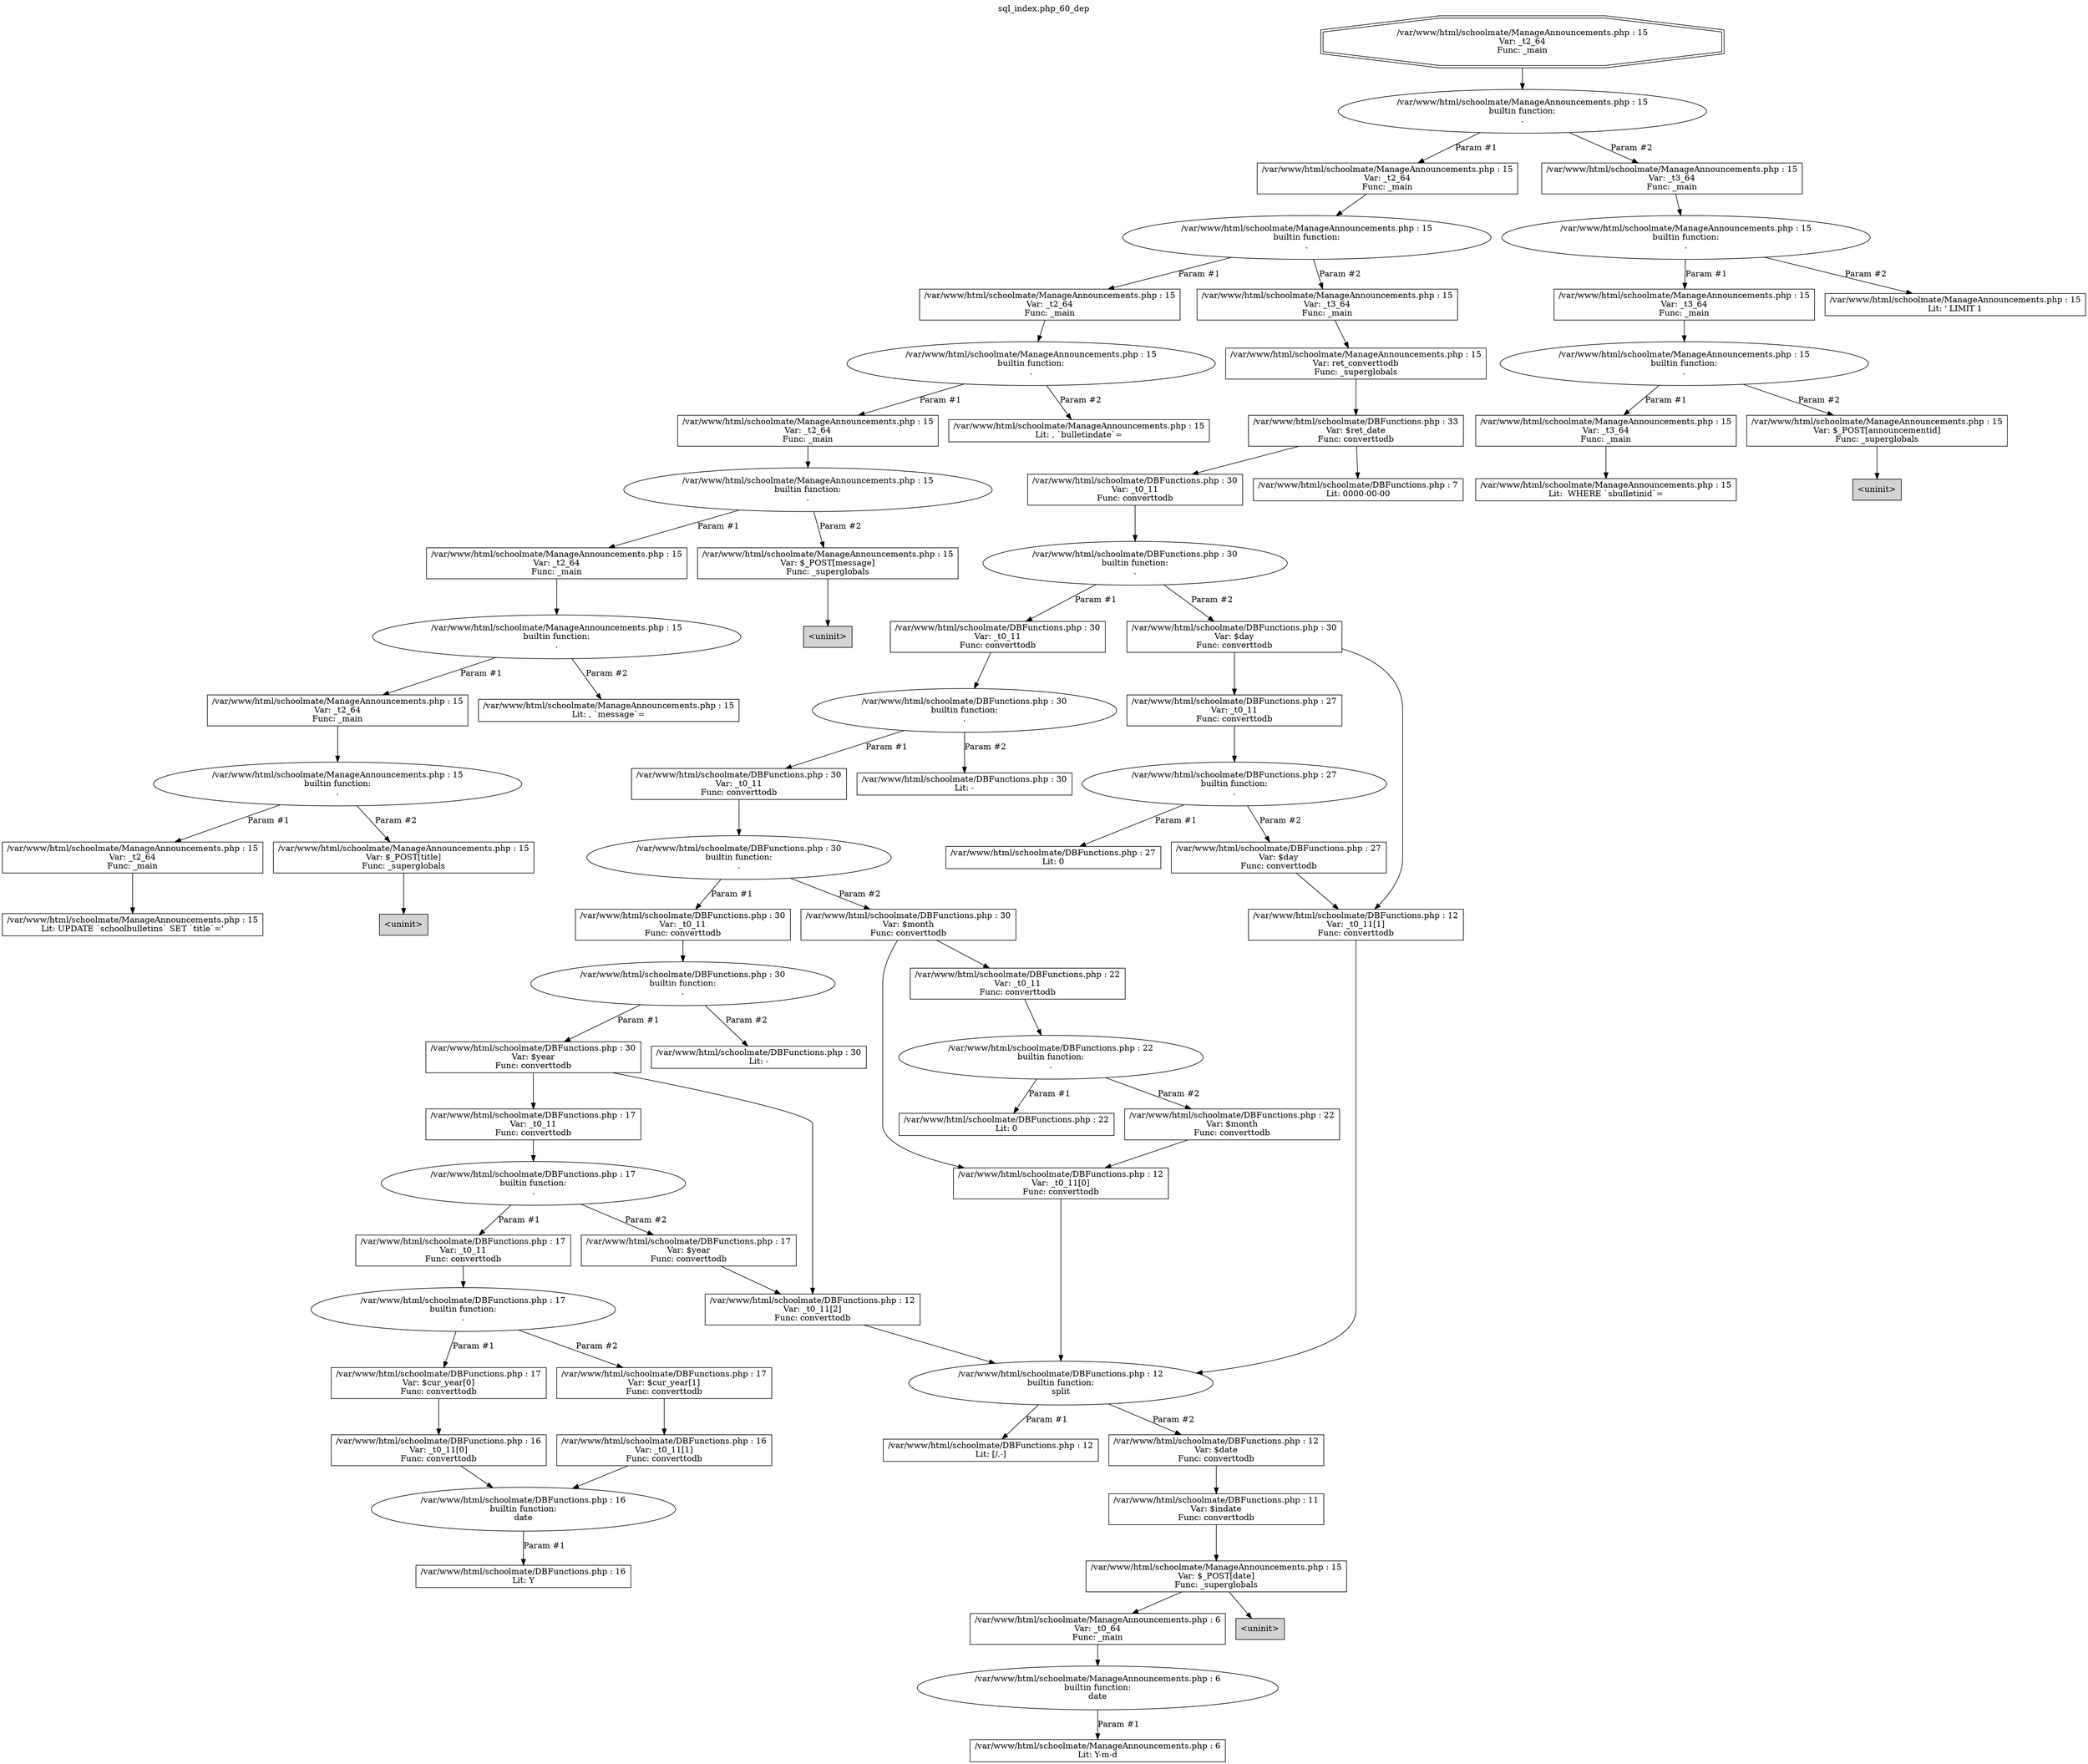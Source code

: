 digraph cfg {
  label="sql_index.php_60_dep";
  labelloc=t;
  n1 [shape=doubleoctagon, label="/var/www/html/schoolmate/ManageAnnouncements.php : 15\nVar: _t2_64\nFunc: _main\n"];
  n2 [shape=ellipse, label="/var/www/html/schoolmate/ManageAnnouncements.php : 15\nbuiltin function:\n.\n"];
  n3 [shape=box, label="/var/www/html/schoolmate/ManageAnnouncements.php : 15\nVar: _t2_64\nFunc: _main\n"];
  n4 [shape=ellipse, label="/var/www/html/schoolmate/ManageAnnouncements.php : 15\nbuiltin function:\n.\n"];
  n5 [shape=box, label="/var/www/html/schoolmate/ManageAnnouncements.php : 15\nVar: _t2_64\nFunc: _main\n"];
  n6 [shape=ellipse, label="/var/www/html/schoolmate/ManageAnnouncements.php : 15\nbuiltin function:\n.\n"];
  n7 [shape=box, label="/var/www/html/schoolmate/ManageAnnouncements.php : 15\nVar: _t2_64\nFunc: _main\n"];
  n8 [shape=ellipse, label="/var/www/html/schoolmate/ManageAnnouncements.php : 15\nbuiltin function:\n.\n"];
  n9 [shape=box, label="/var/www/html/schoolmate/ManageAnnouncements.php : 15\nVar: _t2_64\nFunc: _main\n"];
  n10 [shape=ellipse, label="/var/www/html/schoolmate/ManageAnnouncements.php : 15\nbuiltin function:\n.\n"];
  n11 [shape=box, label="/var/www/html/schoolmate/ManageAnnouncements.php : 15\nVar: _t2_64\nFunc: _main\n"];
  n12 [shape=ellipse, label="/var/www/html/schoolmate/ManageAnnouncements.php : 15\nbuiltin function:\n.\n"];
  n13 [shape=box, label="/var/www/html/schoolmate/ManageAnnouncements.php : 15\nVar: _t2_64\nFunc: _main\n"];
  n14 [shape=box, label="/var/www/html/schoolmate/ManageAnnouncements.php : 15\nLit: UPDATE `schoolbulletins` SET `title`='\n"];
  n15 [shape=box, label="/var/www/html/schoolmate/ManageAnnouncements.php : 15\nVar: $_POST[title]\nFunc: _superglobals\n"];
  n16 [shape=box, label="<uninit>",style=filled];
  n17 [shape=box, label="/var/www/html/schoolmate/ManageAnnouncements.php : 15\nLit: , `message`=\n"];
  n18 [shape=box, label="/var/www/html/schoolmate/ManageAnnouncements.php : 15\nVar: $_POST[message]\nFunc: _superglobals\n"];
  n19 [shape=box, label="<uninit>",style=filled];
  n20 [shape=box, label="/var/www/html/schoolmate/ManageAnnouncements.php : 15\nLit: , `bulletindate`=\n"];
  n21 [shape=box, label="/var/www/html/schoolmate/ManageAnnouncements.php : 15\nVar: _t3_64\nFunc: _main\n"];
  n22 [shape=box, label="/var/www/html/schoolmate/ManageAnnouncements.php : 15\nVar: ret_converttodb\nFunc: _superglobals\n"];
  n23 [shape=box, label="/var/www/html/schoolmate/DBFunctions.php : 33\nVar: $ret_date\nFunc: converttodb\n"];
  n24 [shape=box, label="/var/www/html/schoolmate/DBFunctions.php : 30\nVar: _t0_11\nFunc: converttodb\n"];
  n25 [shape=ellipse, label="/var/www/html/schoolmate/DBFunctions.php : 30\nbuiltin function:\n.\n"];
  n26 [shape=box, label="/var/www/html/schoolmate/DBFunctions.php : 30\nVar: _t0_11\nFunc: converttodb\n"];
  n27 [shape=ellipse, label="/var/www/html/schoolmate/DBFunctions.php : 30\nbuiltin function:\n.\n"];
  n28 [shape=box, label="/var/www/html/schoolmate/DBFunctions.php : 30\nVar: _t0_11\nFunc: converttodb\n"];
  n29 [shape=ellipse, label="/var/www/html/schoolmate/DBFunctions.php : 30\nbuiltin function:\n.\n"];
  n30 [shape=box, label="/var/www/html/schoolmate/DBFunctions.php : 30\nVar: _t0_11\nFunc: converttodb\n"];
  n31 [shape=ellipse, label="/var/www/html/schoolmate/DBFunctions.php : 30\nbuiltin function:\n.\n"];
  n32 [shape=box, label="/var/www/html/schoolmate/DBFunctions.php : 30\nVar: $year\nFunc: converttodb\n"];
  n33 [shape=box, label="/var/www/html/schoolmate/DBFunctions.php : 17\nVar: _t0_11\nFunc: converttodb\n"];
  n34 [shape=ellipse, label="/var/www/html/schoolmate/DBFunctions.php : 17\nbuiltin function:\n.\n"];
  n35 [shape=box, label="/var/www/html/schoolmate/DBFunctions.php : 17\nVar: _t0_11\nFunc: converttodb\n"];
  n36 [shape=ellipse, label="/var/www/html/schoolmate/DBFunctions.php : 17\nbuiltin function:\n.\n"];
  n37 [shape=box, label="/var/www/html/schoolmate/DBFunctions.php : 17\nVar: $cur_year[0]\nFunc: converttodb\n"];
  n38 [shape=box, label="/var/www/html/schoolmate/DBFunctions.php : 16\nVar: _t0_11[0]\nFunc: converttodb\n"];
  n39 [shape=ellipse, label="/var/www/html/schoolmate/DBFunctions.php : 16\nbuiltin function:\ndate\n"];
  n40 [shape=box, label="/var/www/html/schoolmate/DBFunctions.php : 16\nLit: Y\n"];
  n41 [shape=box, label="/var/www/html/schoolmate/DBFunctions.php : 17\nVar: $cur_year[1]\nFunc: converttodb\n"];
  n42 [shape=box, label="/var/www/html/schoolmate/DBFunctions.php : 16\nVar: _t0_11[1]\nFunc: converttodb\n"];
  n43 [shape=box, label="/var/www/html/schoolmate/DBFunctions.php : 17\nVar: $year\nFunc: converttodb\n"];
  n44 [shape=box, label="/var/www/html/schoolmate/DBFunctions.php : 12\nVar: _t0_11[2]\nFunc: converttodb\n"];
  n45 [shape=ellipse, label="/var/www/html/schoolmate/DBFunctions.php : 12\nbuiltin function:\nsplit\n"];
  n46 [shape=box, label="/var/www/html/schoolmate/DBFunctions.php : 12\nLit: [/.-]\n"];
  n47 [shape=box, label="/var/www/html/schoolmate/DBFunctions.php : 12\nVar: $date\nFunc: converttodb\n"];
  n48 [shape=box, label="/var/www/html/schoolmate/DBFunctions.php : 11\nVar: $indate\nFunc: converttodb\n"];
  n49 [shape=box, label="/var/www/html/schoolmate/ManageAnnouncements.php : 15\nVar: $_POST[date]\nFunc: _superglobals\n"];
  n50 [shape=box, label="/var/www/html/schoolmate/ManageAnnouncements.php : 6\nVar: _t0_64\nFunc: _main\n"];
  n51 [shape=ellipse, label="/var/www/html/schoolmate/ManageAnnouncements.php : 6\nbuiltin function:\ndate\n"];
  n52 [shape=box, label="/var/www/html/schoolmate/ManageAnnouncements.php : 6\nLit: Y-m-d\n"];
  n53 [shape=box, label="<uninit>",style=filled];
  n54 [shape=box, label="/var/www/html/schoolmate/DBFunctions.php : 30\nLit: -\n"];
  n55 [shape=box, label="/var/www/html/schoolmate/DBFunctions.php : 30\nVar: $month\nFunc: converttodb\n"];
  n56 [shape=box, label="/var/www/html/schoolmate/DBFunctions.php : 12\nVar: _t0_11[0]\nFunc: converttodb\n"];
  n57 [shape=box, label="/var/www/html/schoolmate/DBFunctions.php : 22\nVar: _t0_11\nFunc: converttodb\n"];
  n58 [shape=ellipse, label="/var/www/html/schoolmate/DBFunctions.php : 22\nbuiltin function:\n.\n"];
  n59 [shape=box, label="/var/www/html/schoolmate/DBFunctions.php : 22\nLit: 0\n"];
  n60 [shape=box, label="/var/www/html/schoolmate/DBFunctions.php : 22\nVar: $month\nFunc: converttodb\n"];
  n61 [shape=box, label="/var/www/html/schoolmate/DBFunctions.php : 30\nLit: -\n"];
  n62 [shape=box, label="/var/www/html/schoolmate/DBFunctions.php : 30\nVar: $day\nFunc: converttodb\n"];
  n63 [shape=box, label="/var/www/html/schoolmate/DBFunctions.php : 27\nVar: _t0_11\nFunc: converttodb\n"];
  n64 [shape=ellipse, label="/var/www/html/schoolmate/DBFunctions.php : 27\nbuiltin function:\n.\n"];
  n65 [shape=box, label="/var/www/html/schoolmate/DBFunctions.php : 27\nLit: 0\n"];
  n66 [shape=box, label="/var/www/html/schoolmate/DBFunctions.php : 27\nVar: $day\nFunc: converttodb\n"];
  n67 [shape=box, label="/var/www/html/schoolmate/DBFunctions.php : 12\nVar: _t0_11[1]\nFunc: converttodb\n"];
  n68 [shape=box, label="/var/www/html/schoolmate/DBFunctions.php : 7\nLit: 0000-00-00\n"];
  n69 [shape=box, label="/var/www/html/schoolmate/ManageAnnouncements.php : 15\nVar: _t3_64\nFunc: _main\n"];
  n70 [shape=ellipse, label="/var/www/html/schoolmate/ManageAnnouncements.php : 15\nbuiltin function:\n.\n"];
  n71 [shape=box, label="/var/www/html/schoolmate/ManageAnnouncements.php : 15\nVar: _t3_64\nFunc: _main\n"];
  n72 [shape=ellipse, label="/var/www/html/schoolmate/ManageAnnouncements.php : 15\nbuiltin function:\n.\n"];
  n73 [shape=box, label="/var/www/html/schoolmate/ManageAnnouncements.php : 15\nVar: _t3_64\nFunc: _main\n"];
  n74 [shape=box, label="/var/www/html/schoolmate/ManageAnnouncements.php : 15\nLit:  WHERE `sbulletinid`=\n"];
  n75 [shape=box, label="/var/www/html/schoolmate/ManageAnnouncements.php : 15\nVar: $_POST[announcementid]\nFunc: _superglobals\n"];
  n76 [shape=box, label="<uninit>",style=filled];
  n77 [shape=box, label="/var/www/html/schoolmate/ManageAnnouncements.php : 15\nLit: ' LIMIT 1\n"];
  n1 -> n2;
  n3 -> n4;
  n5 -> n6;
  n7 -> n8;
  n9 -> n10;
  n11 -> n12;
  n13 -> n14;
  n12 -> n13[label="Param #1"];
  n12 -> n15[label="Param #2"];
  n15 -> n16;
  n10 -> n11[label="Param #1"];
  n10 -> n17[label="Param #2"];
  n8 -> n9[label="Param #1"];
  n8 -> n18[label="Param #2"];
  n18 -> n19;
  n6 -> n7[label="Param #1"];
  n6 -> n20[label="Param #2"];
  n4 -> n5[label="Param #1"];
  n4 -> n21[label="Param #2"];
  n24 -> n25;
  n26 -> n27;
  n28 -> n29;
  n30 -> n31;
  n33 -> n34;
  n35 -> n36;
  n38 -> n39;
  n39 -> n40[label="Param #1"];
  n37 -> n38;
  n36 -> n37[label="Param #1"];
  n36 -> n41[label="Param #2"];
  n42 -> n39;
  n41 -> n42;
  n34 -> n35[label="Param #1"];
  n34 -> n43[label="Param #2"];
  n44 -> n45;
  n45 -> n46[label="Param #1"];
  n45 -> n47[label="Param #2"];
  n50 -> n51;
  n51 -> n52[label="Param #1"];
  n49 -> n50;
  n49 -> n53;
  n48 -> n49;
  n47 -> n48;
  n43 -> n44;
  n32 -> n33;
  n32 -> n44;
  n31 -> n32[label="Param #1"];
  n31 -> n54[label="Param #2"];
  n29 -> n30[label="Param #1"];
  n29 -> n55[label="Param #2"];
  n56 -> n45;
  n55 -> n56;
  n55 -> n57;
  n57 -> n58;
  n58 -> n59[label="Param #1"];
  n58 -> n60[label="Param #2"];
  n60 -> n56;
  n27 -> n28[label="Param #1"];
  n27 -> n61[label="Param #2"];
  n25 -> n26[label="Param #1"];
  n25 -> n62[label="Param #2"];
  n63 -> n64;
  n64 -> n65[label="Param #1"];
  n64 -> n66[label="Param #2"];
  n67 -> n45;
  n66 -> n67;
  n62 -> n63;
  n62 -> n67;
  n23 -> n24;
  n23 -> n68;
  n22 -> n23;
  n21 -> n22;
  n2 -> n3[label="Param #1"];
  n2 -> n69[label="Param #2"];
  n69 -> n70;
  n71 -> n72;
  n73 -> n74;
  n72 -> n73[label="Param #1"];
  n72 -> n75[label="Param #2"];
  n75 -> n76;
  n70 -> n71[label="Param #1"];
  n70 -> n77[label="Param #2"];
}
